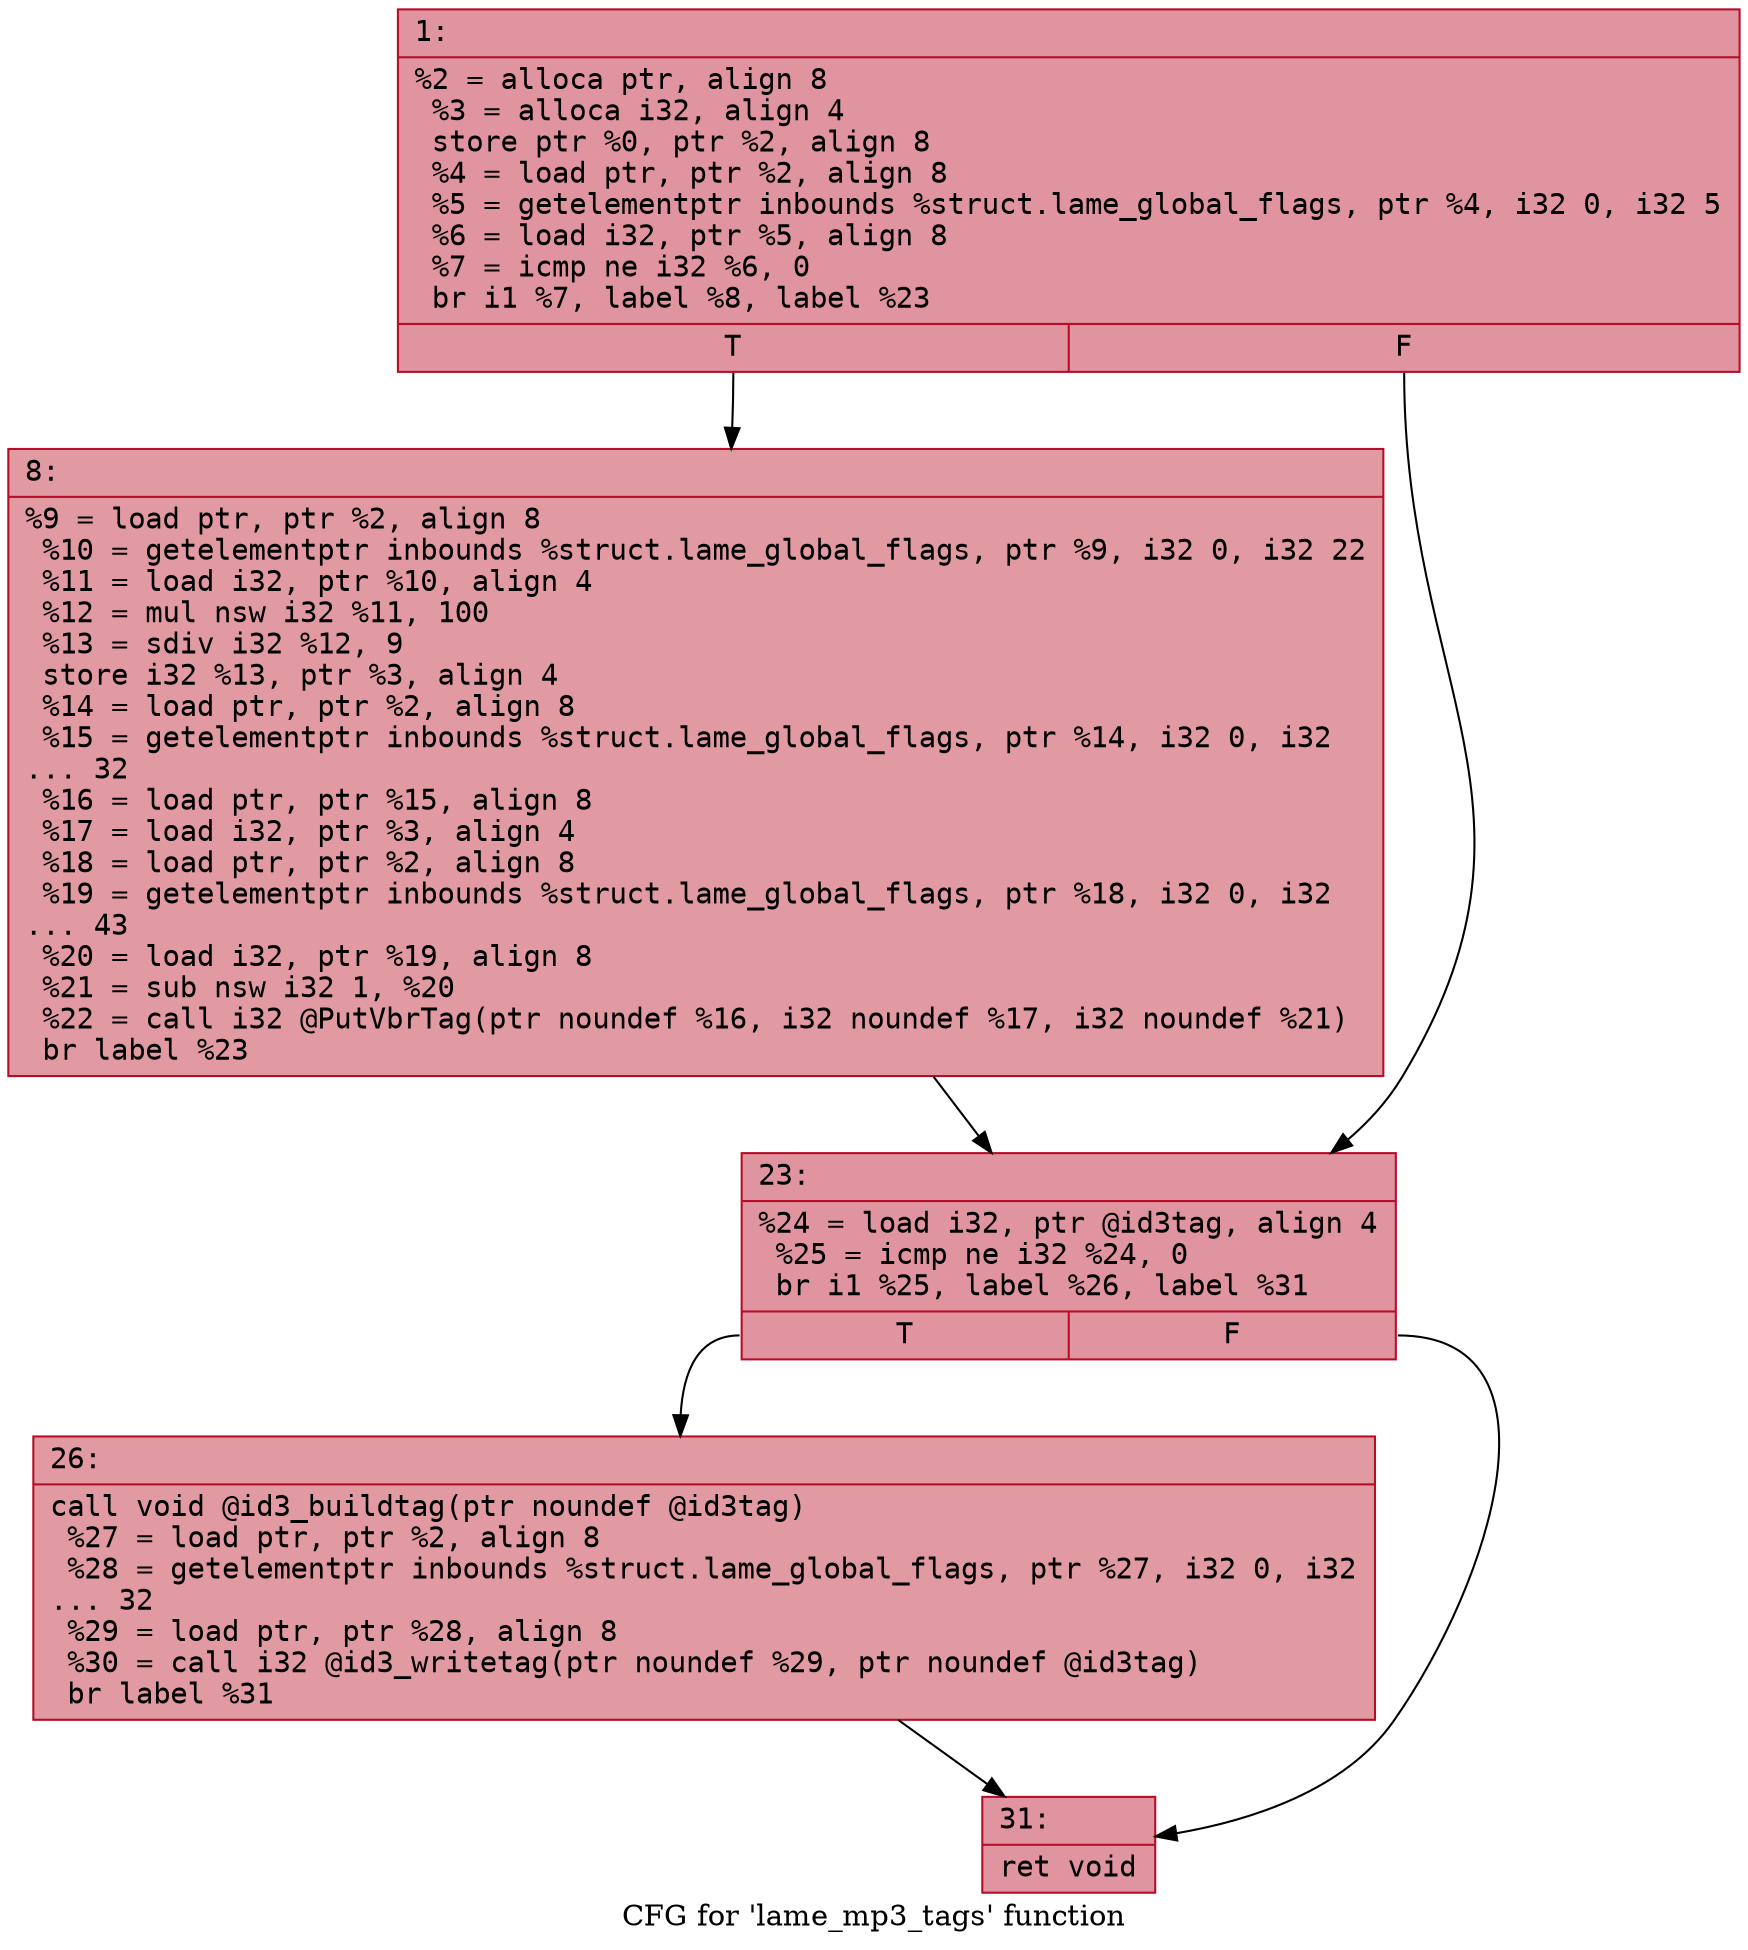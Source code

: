 digraph "CFG for 'lame_mp3_tags' function" {
	label="CFG for 'lame_mp3_tags' function";

	Node0x600003718500 [shape=record,color="#b70d28ff", style=filled, fillcolor="#b70d2870" fontname="Courier",label="{1:\l|  %2 = alloca ptr, align 8\l  %3 = alloca i32, align 4\l  store ptr %0, ptr %2, align 8\l  %4 = load ptr, ptr %2, align 8\l  %5 = getelementptr inbounds %struct.lame_global_flags, ptr %4, i32 0, i32 5\l  %6 = load i32, ptr %5, align 8\l  %7 = icmp ne i32 %6, 0\l  br i1 %7, label %8, label %23\l|{<s0>T|<s1>F}}"];
	Node0x600003718500:s0 -> Node0x600003718550[tooltip="1 -> 8\nProbability 62.50%" ];
	Node0x600003718500:s1 -> Node0x6000037185a0[tooltip="1 -> 23\nProbability 37.50%" ];
	Node0x600003718550 [shape=record,color="#b70d28ff", style=filled, fillcolor="#bb1b2c70" fontname="Courier",label="{8:\l|  %9 = load ptr, ptr %2, align 8\l  %10 = getelementptr inbounds %struct.lame_global_flags, ptr %9, i32 0, i32 22\l  %11 = load i32, ptr %10, align 4\l  %12 = mul nsw i32 %11, 100\l  %13 = sdiv i32 %12, 9\l  store i32 %13, ptr %3, align 4\l  %14 = load ptr, ptr %2, align 8\l  %15 = getelementptr inbounds %struct.lame_global_flags, ptr %14, i32 0, i32\l... 32\l  %16 = load ptr, ptr %15, align 8\l  %17 = load i32, ptr %3, align 4\l  %18 = load ptr, ptr %2, align 8\l  %19 = getelementptr inbounds %struct.lame_global_flags, ptr %18, i32 0, i32\l... 43\l  %20 = load i32, ptr %19, align 8\l  %21 = sub nsw i32 1, %20\l  %22 = call i32 @PutVbrTag(ptr noundef %16, i32 noundef %17, i32 noundef %21)\l  br label %23\l}"];
	Node0x600003718550 -> Node0x6000037185a0[tooltip="8 -> 23\nProbability 100.00%" ];
	Node0x6000037185a0 [shape=record,color="#b70d28ff", style=filled, fillcolor="#b70d2870" fontname="Courier",label="{23:\l|  %24 = load i32, ptr @id3tag, align 4\l  %25 = icmp ne i32 %24, 0\l  br i1 %25, label %26, label %31\l|{<s0>T|<s1>F}}"];
	Node0x6000037185a0:s0 -> Node0x6000037185f0[tooltip="23 -> 26\nProbability 62.50%" ];
	Node0x6000037185a0:s1 -> Node0x600003718640[tooltip="23 -> 31\nProbability 37.50%" ];
	Node0x6000037185f0 [shape=record,color="#b70d28ff", style=filled, fillcolor="#bb1b2c70" fontname="Courier",label="{26:\l|  call void @id3_buildtag(ptr noundef @id3tag)\l  %27 = load ptr, ptr %2, align 8\l  %28 = getelementptr inbounds %struct.lame_global_flags, ptr %27, i32 0, i32\l... 32\l  %29 = load ptr, ptr %28, align 8\l  %30 = call i32 @id3_writetag(ptr noundef %29, ptr noundef @id3tag)\l  br label %31\l}"];
	Node0x6000037185f0 -> Node0x600003718640[tooltip="26 -> 31\nProbability 100.00%" ];
	Node0x600003718640 [shape=record,color="#b70d28ff", style=filled, fillcolor="#b70d2870" fontname="Courier",label="{31:\l|  ret void\l}"];
}
